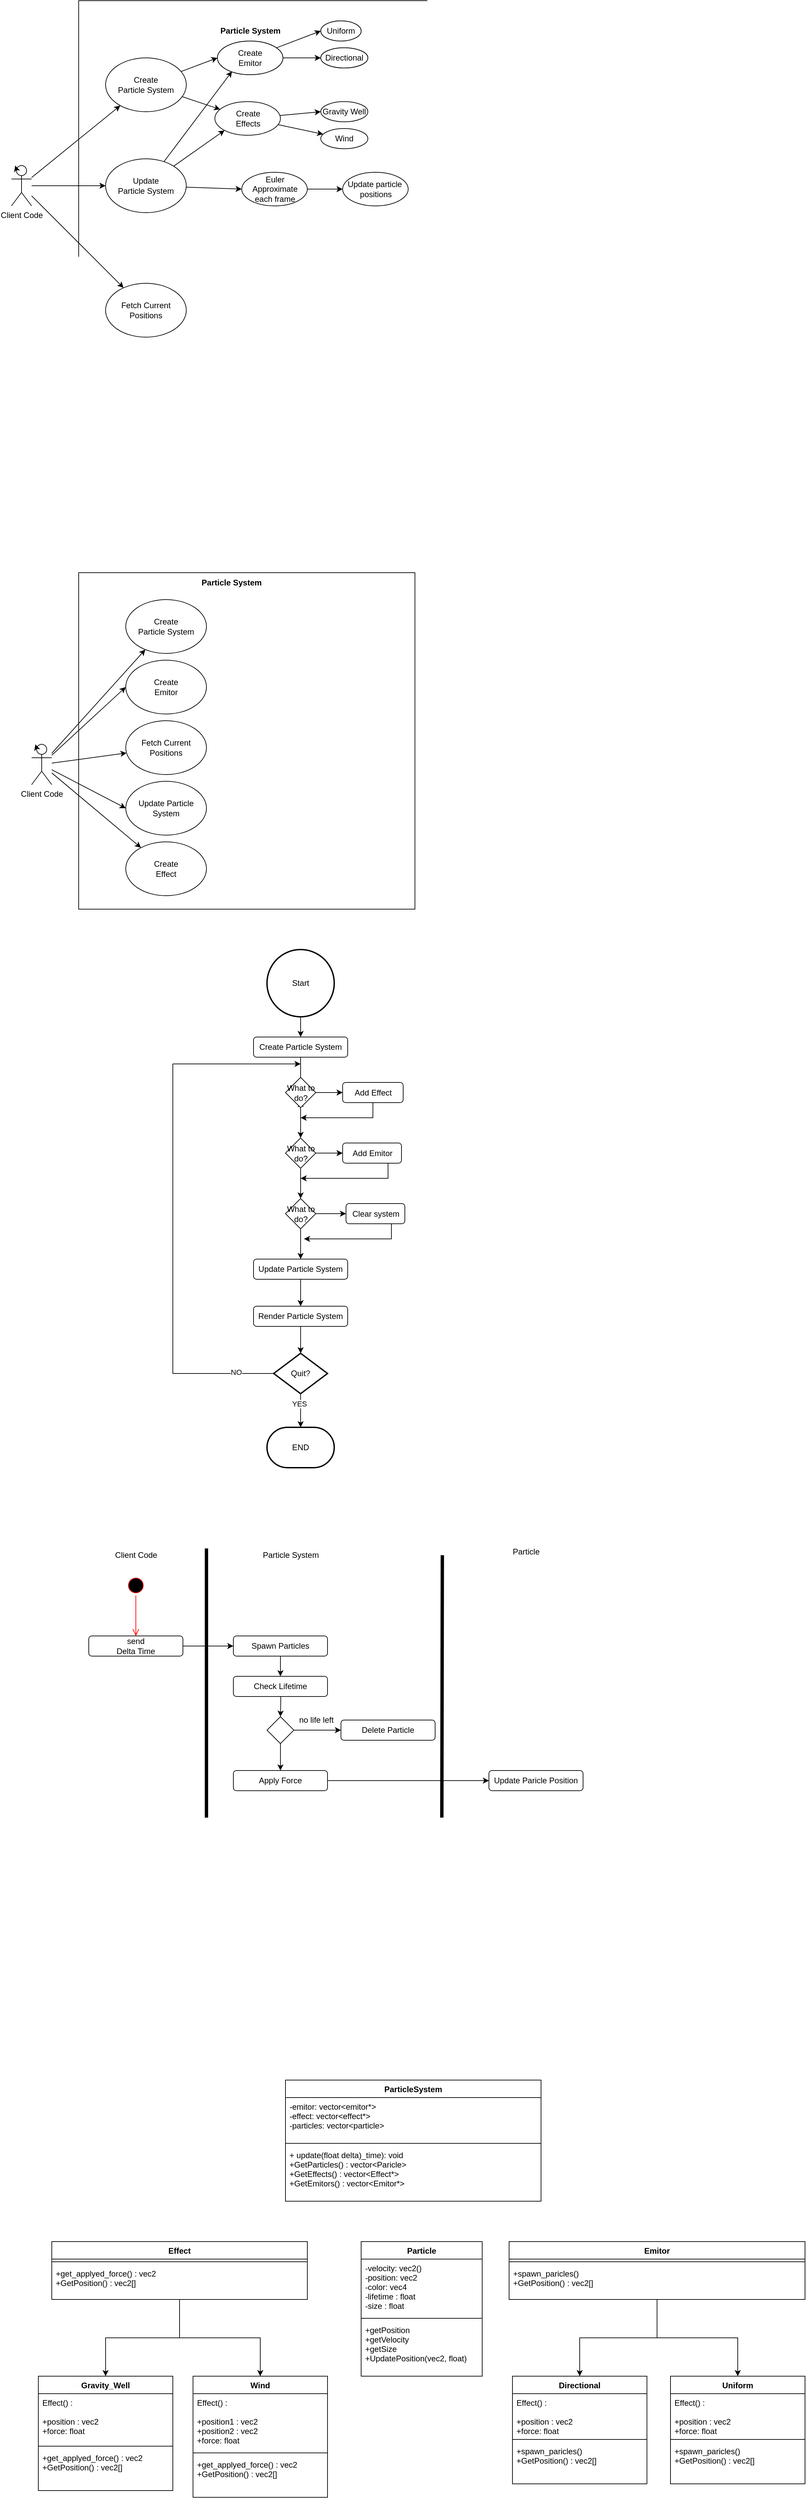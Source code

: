 <mxfile version="20.8.10" type="github">
  <diagram name="Page-1" id="mAXdeJ2Txdj3aJyrrYEm">
    <mxGraphModel dx="1434" dy="746" grid="1" gridSize="10" guides="1" tooltips="1" connect="1" arrows="1" fold="1" page="1" pageScale="1" pageWidth="850" pageHeight="1100" math="0" shadow="0">
      <root>
        <mxCell id="0" />
        <mxCell id="1" parent="0" />
        <mxCell id="-DMaai7r8MjLLovcOKQn-2" value="" style="whiteSpace=wrap;html=1;aspect=fixed;" parent="1" vertex="1">
          <mxGeometry x="210" y="20" width="530" height="530" as="geometry" />
        </mxCell>
        <mxCell id="-DMaai7r8MjLLovcOKQn-39" style="edgeStyle=none;rounded=0;orthogonalLoop=1;jettySize=auto;html=1;" parent="1" source="-DMaai7r8MjLLovcOKQn-1" target="-DMaai7r8MjLLovcOKQn-4" edge="1">
          <mxGeometry relative="1" as="geometry" />
        </mxCell>
        <mxCell id="-DMaai7r8MjLLovcOKQn-40" style="edgeStyle=none;rounded=0;orthogonalLoop=1;jettySize=auto;html=1;entryX=0;entryY=0.5;entryDx=0;entryDy=0;" parent="1" source="-DMaai7r8MjLLovcOKQn-1" target="-DMaai7r8MjLLovcOKQn-5" edge="1">
          <mxGeometry relative="1" as="geometry" />
        </mxCell>
        <mxCell id="-DMaai7r8MjLLovcOKQn-41" style="edgeStyle=none;rounded=0;orthogonalLoop=1;jettySize=auto;html=1;" parent="1" source="-DMaai7r8MjLLovcOKQn-1" target="-DMaai7r8MjLLovcOKQn-6" edge="1">
          <mxGeometry relative="1" as="geometry" />
        </mxCell>
        <mxCell id="-DMaai7r8MjLLovcOKQn-1" value="Client Code&lt;br&gt;" style="shape=umlActor;verticalLabelPosition=bottom;verticalAlign=top;html=1;outlineConnect=0;" parent="1" vertex="1">
          <mxGeometry x="110" y="265" width="30" height="60" as="geometry" />
        </mxCell>
        <mxCell id="-DMaai7r8MjLLovcOKQn-3" value="&lt;b&gt;Particle System&lt;/b&gt;" style="text;html=1;strokeColor=none;fillColor=none;align=center;verticalAlign=middle;whiteSpace=wrap;rounded=0;" parent="1" vertex="1">
          <mxGeometry x="412.5" y="50" width="105" height="30" as="geometry" />
        </mxCell>
        <mxCell id="-DMaai7r8MjLLovcOKQn-37" style="edgeStyle=none;rounded=0;orthogonalLoop=1;jettySize=auto;html=1;entryX=0;entryY=0.5;entryDx=0;entryDy=0;" parent="1" source="-DMaai7r8MjLLovcOKQn-4" target="-DMaai7r8MjLLovcOKQn-15" edge="1">
          <mxGeometry relative="1" as="geometry" />
        </mxCell>
        <mxCell id="-DMaai7r8MjLLovcOKQn-38" style="edgeStyle=none;rounded=0;orthogonalLoop=1;jettySize=auto;html=1;" parent="1" source="-DMaai7r8MjLLovcOKQn-4" target="-DMaai7r8MjLLovcOKQn-16" edge="1">
          <mxGeometry relative="1" as="geometry" />
        </mxCell>
        <mxCell id="-DMaai7r8MjLLovcOKQn-4" value="Create&lt;br&gt;Particle System" style="ellipse;whiteSpace=wrap;html=1;" parent="1" vertex="1">
          <mxGeometry x="250" y="105" width="120" height="80" as="geometry" />
        </mxCell>
        <mxCell id="-DMaai7r8MjLLovcOKQn-42" style="edgeStyle=none;rounded=0;orthogonalLoop=1;jettySize=auto;html=1;entryX=0;entryY=0.5;entryDx=0;entryDy=0;" parent="1" source="-DMaai7r8MjLLovcOKQn-5" target="-DMaai7r8MjLLovcOKQn-20" edge="1">
          <mxGeometry relative="1" as="geometry" />
        </mxCell>
        <mxCell id="-DMaai7r8MjLLovcOKQn-44" style="edgeStyle=none;rounded=0;orthogonalLoop=1;jettySize=auto;html=1;entryX=0;entryY=1;entryDx=0;entryDy=0;" parent="1" source="-DMaai7r8MjLLovcOKQn-5" target="-DMaai7r8MjLLovcOKQn-16" edge="1">
          <mxGeometry relative="1" as="geometry" />
        </mxCell>
        <mxCell id="-DMaai7r8MjLLovcOKQn-45" style="edgeStyle=none;rounded=0;orthogonalLoop=1;jettySize=auto;html=1;entryX=0.223;entryY=0.9;entryDx=0;entryDy=0;entryPerimeter=0;" parent="1" source="-DMaai7r8MjLLovcOKQn-5" target="-DMaai7r8MjLLovcOKQn-15" edge="1">
          <mxGeometry relative="1" as="geometry" />
        </mxCell>
        <mxCell id="-DMaai7r8MjLLovcOKQn-5" value="Update&lt;br&gt;Particle System" style="ellipse;whiteSpace=wrap;html=1;" parent="1" vertex="1">
          <mxGeometry x="250" y="255" width="120" height="80" as="geometry" />
        </mxCell>
        <mxCell id="-DMaai7r8MjLLovcOKQn-6" value="Fetch Current&lt;br&gt;Positions" style="ellipse;whiteSpace=wrap;html=1;" parent="1" vertex="1">
          <mxGeometry x="250" y="440" width="120" height="80" as="geometry" />
        </mxCell>
        <mxCell id="-DMaai7r8MjLLovcOKQn-29" style="edgeStyle=none;rounded=0;orthogonalLoop=1;jettySize=auto;html=1;entryX=0;entryY=0.5;entryDx=0;entryDy=0;" parent="1" source="-DMaai7r8MjLLovcOKQn-15" target="-DMaai7r8MjLLovcOKQn-26" edge="1">
          <mxGeometry relative="1" as="geometry" />
        </mxCell>
        <mxCell id="-DMaai7r8MjLLovcOKQn-30" style="edgeStyle=none;rounded=0;orthogonalLoop=1;jettySize=auto;html=1;" parent="1" source="-DMaai7r8MjLLovcOKQn-15" target="-DMaai7r8MjLLovcOKQn-27" edge="1">
          <mxGeometry relative="1" as="geometry" />
        </mxCell>
        <mxCell id="-DMaai7r8MjLLovcOKQn-15" value="Create&lt;br&gt;Emitor" style="ellipse;whiteSpace=wrap;html=1;" parent="1" vertex="1">
          <mxGeometry x="416.25" y="80" width="97.5" height="50" as="geometry" />
        </mxCell>
        <mxCell id="-DMaai7r8MjLLovcOKQn-35" style="edgeStyle=none;rounded=0;orthogonalLoop=1;jettySize=auto;html=1;entryX=0;entryY=0.5;entryDx=0;entryDy=0;" parent="1" source="-DMaai7r8MjLLovcOKQn-16" target="-DMaai7r8MjLLovcOKQn-33" edge="1">
          <mxGeometry relative="1" as="geometry" />
        </mxCell>
        <mxCell id="-DMaai7r8MjLLovcOKQn-36" style="edgeStyle=none;rounded=0;orthogonalLoop=1;jettySize=auto;html=1;" parent="1" source="-DMaai7r8MjLLovcOKQn-16" target="-DMaai7r8MjLLovcOKQn-34" edge="1">
          <mxGeometry relative="1" as="geometry" />
        </mxCell>
        <mxCell id="-DMaai7r8MjLLovcOKQn-16" value="Create&lt;br&gt;Effects" style="ellipse;whiteSpace=wrap;html=1;" parent="1" vertex="1">
          <mxGeometry x="412.5" y="170" width="97.5" height="50" as="geometry" />
        </mxCell>
        <mxCell id="-DMaai7r8MjLLovcOKQn-24" style="edgeStyle=orthogonalEdgeStyle;rounded=0;orthogonalLoop=1;jettySize=auto;html=1;" parent="1" source="-DMaai7r8MjLLovcOKQn-20" target="-DMaai7r8MjLLovcOKQn-22" edge="1">
          <mxGeometry relative="1" as="geometry" />
        </mxCell>
        <mxCell id="-DMaai7r8MjLLovcOKQn-20" value="Euler Approximate&lt;br&gt;each frame" style="ellipse;whiteSpace=wrap;html=1;" parent="1" vertex="1">
          <mxGeometry x="452.5" y="275" width="97.5" height="50" as="geometry" />
        </mxCell>
        <mxCell id="-DMaai7r8MjLLovcOKQn-22" value="Update particle&amp;nbsp;&lt;br&gt;positions" style="ellipse;whiteSpace=wrap;html=1;" parent="1" vertex="1">
          <mxGeometry x="602.5" y="275" width="97.5" height="50" as="geometry" />
        </mxCell>
        <mxCell id="-DMaai7r8MjLLovcOKQn-26" value="Uniform" style="ellipse;whiteSpace=wrap;html=1;" parent="1" vertex="1">
          <mxGeometry x="570" y="50" width="60" height="30" as="geometry" />
        </mxCell>
        <mxCell id="-DMaai7r8MjLLovcOKQn-27" value="Directional" style="ellipse;whiteSpace=wrap;html=1;" parent="1" vertex="1">
          <mxGeometry x="570" y="90" width="70" height="30" as="geometry" />
        </mxCell>
        <mxCell id="-DMaai7r8MjLLovcOKQn-32" style="edgeStyle=none;rounded=0;orthogonalLoop=1;jettySize=auto;html=1;exitX=0.25;exitY=0.1;exitDx=0;exitDy=0;exitPerimeter=0;" parent="1" source="-DMaai7r8MjLLovcOKQn-1" target="-DMaai7r8MjLLovcOKQn-1" edge="1">
          <mxGeometry relative="1" as="geometry" />
        </mxCell>
        <mxCell id="-DMaai7r8MjLLovcOKQn-33" value="Gravity Well" style="ellipse;whiteSpace=wrap;html=1;" parent="1" vertex="1">
          <mxGeometry x="570" y="170" width="70" height="30" as="geometry" />
        </mxCell>
        <mxCell id="-DMaai7r8MjLLovcOKQn-34" value="Wind" style="ellipse;whiteSpace=wrap;html=1;" parent="1" vertex="1">
          <mxGeometry x="570" y="210" width="70" height="30" as="geometry" />
        </mxCell>
        <mxCell id="-DMaai7r8MjLLovcOKQn-46" value="Create&lt;br&gt;Emitor" style="ellipse;whiteSpace=wrap;html=1;" parent="1" vertex="1">
          <mxGeometry x="416.25" y="80" width="97.5" height="50" as="geometry" />
        </mxCell>
        <mxCell id="-DMaai7r8MjLLovcOKQn-47" value="Uniform" style="ellipse;whiteSpace=wrap;html=1;" parent="1" vertex="1">
          <mxGeometry x="570" y="50" width="60" height="30" as="geometry" />
        </mxCell>
        <mxCell id="-DMaai7r8MjLLovcOKQn-48" value="Directional" style="ellipse;whiteSpace=wrap;html=1;" parent="1" vertex="1">
          <mxGeometry x="570" y="90" width="70" height="30" as="geometry" />
        </mxCell>
        <mxCell id="-DMaai7r8MjLLovcOKQn-65" value="" style="whiteSpace=wrap;html=1;aspect=fixed;" parent="1" vertex="1">
          <mxGeometry x="210" y="870" width="500" height="500" as="geometry" />
        </mxCell>
        <mxCell id="-DMaai7r8MjLLovcOKQn-66" style="edgeStyle=none;rounded=0;orthogonalLoop=1;jettySize=auto;html=1;" parent="1" source="-DMaai7r8MjLLovcOKQn-69" target="-DMaai7r8MjLLovcOKQn-73" edge="1">
          <mxGeometry relative="1" as="geometry" />
        </mxCell>
        <mxCell id="-DMaai7r8MjLLovcOKQn-67" style="edgeStyle=none;rounded=0;orthogonalLoop=1;jettySize=auto;html=1;entryX=0;entryY=0.5;entryDx=0;entryDy=0;" parent="1" source="-DMaai7r8MjLLovcOKQn-69" target="-DMaai7r8MjLLovcOKQn-81" edge="1">
          <mxGeometry relative="1" as="geometry" />
        </mxCell>
        <mxCell id="-DMaai7r8MjLLovcOKQn-68" style="edgeStyle=none;rounded=0;orthogonalLoop=1;jettySize=auto;html=1;" parent="1" source="-DMaai7r8MjLLovcOKQn-69" target="-DMaai7r8MjLLovcOKQn-82" edge="1">
          <mxGeometry relative="1" as="geometry" />
        </mxCell>
        <mxCell id="-DMaai7r8MjLLovcOKQn-116" style="edgeStyle=none;rounded=0;orthogonalLoop=1;jettySize=auto;html=1;entryX=0;entryY=0.5;entryDx=0;entryDy=0;" parent="1" source="-DMaai7r8MjLLovcOKQn-69" target="-DMaai7r8MjLLovcOKQn-115" edge="1">
          <mxGeometry relative="1" as="geometry" />
        </mxCell>
        <mxCell id="-DMaai7r8MjLLovcOKQn-129" style="edgeStyle=none;rounded=0;orthogonalLoop=1;jettySize=auto;html=1;" parent="1" source="-DMaai7r8MjLLovcOKQn-69" target="-DMaai7r8MjLLovcOKQn-126" edge="1">
          <mxGeometry relative="1" as="geometry" />
        </mxCell>
        <mxCell id="-DMaai7r8MjLLovcOKQn-69" value="Client Code&lt;br&gt;" style="shape=umlActor;verticalLabelPosition=bottom;verticalAlign=top;html=1;outlineConnect=0;" parent="1" vertex="1">
          <mxGeometry x="140" y="1125" width="30" height="60" as="geometry" />
        </mxCell>
        <mxCell id="-DMaai7r8MjLLovcOKQn-70" value="&lt;b&gt;Particle System&lt;/b&gt;" style="text;html=1;strokeColor=none;fillColor=none;align=center;verticalAlign=middle;whiteSpace=wrap;rounded=0;" parent="1" vertex="1">
          <mxGeometry x="385" y="870" width="105" height="30" as="geometry" />
        </mxCell>
        <mxCell id="-DMaai7r8MjLLovcOKQn-73" value="Create&lt;br&gt;Particle System" style="ellipse;whiteSpace=wrap;html=1;" parent="1" vertex="1">
          <mxGeometry x="280" y="910" width="120" height="80" as="geometry" />
        </mxCell>
        <mxCell id="-DMaai7r8MjLLovcOKQn-81" value="Create&lt;br&gt;Emitor" style="ellipse;whiteSpace=wrap;html=1;" parent="1" vertex="1">
          <mxGeometry x="280" y="1000" width="120" height="80" as="geometry" />
        </mxCell>
        <mxCell id="-DMaai7r8MjLLovcOKQn-82" value="Fetch Current&lt;br&gt;Positions" style="ellipse;whiteSpace=wrap;html=1;" parent="1" vertex="1">
          <mxGeometry x="280" y="1090" width="120" height="80" as="geometry" />
        </mxCell>
        <mxCell id="-DMaai7r8MjLLovcOKQn-96" style="edgeStyle=none;rounded=0;orthogonalLoop=1;jettySize=auto;html=1;exitX=0.25;exitY=0.1;exitDx=0;exitDy=0;exitPerimeter=0;" parent="1" source="-DMaai7r8MjLLovcOKQn-69" target="-DMaai7r8MjLLovcOKQn-69" edge="1">
          <mxGeometry relative="1" as="geometry" />
        </mxCell>
        <mxCell id="-DMaai7r8MjLLovcOKQn-115" value="Update Particle System" style="ellipse;whiteSpace=wrap;html=1;" parent="1" vertex="1">
          <mxGeometry x="280" y="1180" width="120" height="80" as="geometry" />
        </mxCell>
        <mxCell id="-DMaai7r8MjLLovcOKQn-126" value="Create&lt;br&gt;Effect" style="ellipse;whiteSpace=wrap;html=1;" parent="1" vertex="1">
          <mxGeometry x="280" y="1270" width="120" height="80" as="geometry" />
        </mxCell>
        <mxCell id="-DMaai7r8MjLLovcOKQn-137" style="edgeStyle=none;rounded=0;orthogonalLoop=1;jettySize=auto;html=1;" parent="1" source="-DMaai7r8MjLLovcOKQn-134" target="-DMaai7r8MjLLovcOKQn-136" edge="1">
          <mxGeometry relative="1" as="geometry" />
        </mxCell>
        <mxCell id="-DMaai7r8MjLLovcOKQn-134" value="Start" style="strokeWidth=2;html=1;shape=mxgraph.flowchart.start_2;whiteSpace=wrap;" parent="1" vertex="1">
          <mxGeometry x="490" y="1430" width="100" height="100" as="geometry" />
        </mxCell>
        <mxCell id="-DMaai7r8MjLLovcOKQn-140" style="edgeStyle=none;rounded=0;orthogonalLoop=1;jettySize=auto;html=1;startArrow=none;" parent="1" source="-DMaai7r8MjLLovcOKQn-157" edge="1">
          <mxGeometry relative="1" as="geometry">
            <mxPoint x="540" y="1655" as="targetPoint" />
          </mxGeometry>
        </mxCell>
        <mxCell id="-DMaai7r8MjLLovcOKQn-136" value="Create Particle System" style="rounded=1;whiteSpace=wrap;html=1;" parent="1" vertex="1">
          <mxGeometry x="470" y="1560" width="140" height="30" as="geometry" />
        </mxCell>
        <mxCell id="-DMaai7r8MjLLovcOKQn-148" style="edgeStyle=none;rounded=0;orthogonalLoop=1;jettySize=auto;html=1;entryX=0.5;entryY=0;entryDx=0;entryDy=0;" parent="1" source="-DMaai7r8MjLLovcOKQn-142" target="-DMaai7r8MjLLovcOKQn-143" edge="1">
          <mxGeometry relative="1" as="geometry" />
        </mxCell>
        <mxCell id="-DMaai7r8MjLLovcOKQn-142" value="Update Particle System" style="rounded=1;whiteSpace=wrap;html=1;" parent="1" vertex="1">
          <mxGeometry x="470" y="1890" width="140" height="30" as="geometry" />
        </mxCell>
        <mxCell id="-DMaai7r8MjLLovcOKQn-149" style="edgeStyle=none;rounded=0;orthogonalLoop=1;jettySize=auto;html=1;entryX=0.5;entryY=0;entryDx=0;entryDy=0;entryPerimeter=0;" parent="1" source="-DMaai7r8MjLLovcOKQn-143" target="-DMaai7r8MjLLovcOKQn-145" edge="1">
          <mxGeometry relative="1" as="geometry" />
        </mxCell>
        <mxCell id="-DMaai7r8MjLLovcOKQn-143" value="Render Particle System" style="rounded=1;whiteSpace=wrap;html=1;" parent="1" vertex="1">
          <mxGeometry x="470" y="1960" width="140" height="30" as="geometry" />
        </mxCell>
        <mxCell id="-DMaai7r8MjLLovcOKQn-147" style="edgeStyle=none;rounded=0;orthogonalLoop=1;jettySize=auto;html=1;" parent="1" source="-DMaai7r8MjLLovcOKQn-145" target="-DMaai7r8MjLLovcOKQn-146" edge="1">
          <mxGeometry relative="1" as="geometry" />
        </mxCell>
        <mxCell id="-DMaai7r8MjLLovcOKQn-160" value="YES" style="edgeLabel;html=1;align=center;verticalAlign=middle;resizable=0;points=[];" parent="-DMaai7r8MjLLovcOKQn-147" vertex="1" connectable="0">
          <mxGeometry x="-0.4" y="-2" relative="1" as="geometry">
            <mxPoint as="offset" />
          </mxGeometry>
        </mxCell>
        <mxCell id="-DMaai7r8MjLLovcOKQn-154" style="edgeStyle=orthogonalEdgeStyle;rounded=0;orthogonalLoop=1;jettySize=auto;html=1;" parent="1" source="-DMaai7r8MjLLovcOKQn-145" edge="1">
          <mxGeometry relative="1" as="geometry">
            <mxPoint x="540" y="1600" as="targetPoint" />
            <Array as="points">
              <mxPoint x="350" y="2060" />
              <mxPoint x="350" y="1600" />
              <mxPoint x="490" y="1600" />
            </Array>
          </mxGeometry>
        </mxCell>
        <mxCell id="-DMaai7r8MjLLovcOKQn-159" value="NO" style="edgeLabel;html=1;align=center;verticalAlign=middle;resizable=0;points=[];" parent="-DMaai7r8MjLLovcOKQn-154" vertex="1" connectable="0">
          <mxGeometry x="-0.859" y="-2" relative="1" as="geometry">
            <mxPoint as="offset" />
          </mxGeometry>
        </mxCell>
        <mxCell id="-DMaai7r8MjLLovcOKQn-145" value="Quit?" style="strokeWidth=2;html=1;shape=mxgraph.flowchart.decision;whiteSpace=wrap;" parent="1" vertex="1">
          <mxGeometry x="500" y="2030" width="80" height="60" as="geometry" />
        </mxCell>
        <mxCell id="-DMaai7r8MjLLovcOKQn-146" value="END" style="strokeWidth=2;html=1;shape=mxgraph.flowchart.terminator;whiteSpace=wrap;" parent="1" vertex="1">
          <mxGeometry x="490" y="2140" width="100" height="60" as="geometry" />
        </mxCell>
        <mxCell id="_EFlT1YTJzqaxsaqNMKm-7" style="edgeStyle=orthogonalEdgeStyle;rounded=0;orthogonalLoop=1;jettySize=auto;html=1;" edge="1" parent="1" source="-DMaai7r8MjLLovcOKQn-165">
          <mxGeometry relative="1" as="geometry">
            <mxPoint x="540" y="1680" as="targetPoint" />
            <Array as="points">
              <mxPoint x="648" y="1680" />
            </Array>
          </mxGeometry>
        </mxCell>
        <mxCell id="-DMaai7r8MjLLovcOKQn-165" value="Add Effect" style="rounded=1;whiteSpace=wrap;html=1;" parent="1" vertex="1">
          <mxGeometry x="602.5" y="1627.5" width="90" height="30" as="geometry" />
        </mxCell>
        <mxCell id="_EFlT1YTJzqaxsaqNMKm-10" style="edgeStyle=orthogonalEdgeStyle;rounded=0;orthogonalLoop=1;jettySize=auto;html=1;" edge="1" parent="1" source="-DMaai7r8MjLLovcOKQn-167">
          <mxGeometry relative="1" as="geometry">
            <mxPoint x="540" y="1770" as="targetPoint" />
            <Array as="points">
              <mxPoint x="670" y="1770" />
            </Array>
          </mxGeometry>
        </mxCell>
        <mxCell id="-DMaai7r8MjLLovcOKQn-167" value="Add Emitor" style="rounded=1;whiteSpace=wrap;html=1;" parent="1" vertex="1">
          <mxGeometry x="602.5" y="1717.5" width="87.5" height="30" as="geometry" />
        </mxCell>
        <mxCell id="-DMaai7r8MjLLovcOKQn-187" value="Client Code" style="text;html=1;align=center;verticalAlign=middle;resizable=0;points=[];autosize=1;strokeColor=none;fillColor=none;" parent="1" vertex="1">
          <mxGeometry x="250" y="2315" width="90" height="30" as="geometry" />
        </mxCell>
        <mxCell id="-DMaai7r8MjLLovcOKQn-188" value="Particle System" style="text;html=1;align=center;verticalAlign=middle;resizable=0;points=[];autosize=1;strokeColor=none;fillColor=none;" parent="1" vertex="1">
          <mxGeometry x="470" y="2315" width="110" height="30" as="geometry" />
        </mxCell>
        <mxCell id="-DMaai7r8MjLLovcOKQn-189" value="" style="endArrow=none;html=1;rounded=0;strokeWidth=5;" parent="1" edge="1">
          <mxGeometry width="50" height="50" relative="1" as="geometry">
            <mxPoint x="400" y="2720" as="sourcePoint" />
            <mxPoint x="400" y="2320" as="targetPoint" />
          </mxGeometry>
        </mxCell>
        <mxCell id="TMPoqhxUjDYgHP8CK_e2-2" value="ParticleSystem" style="swimlane;fontStyle=1;align=center;verticalAlign=top;childLayout=stackLayout;horizontal=1;startSize=26;horizontalStack=0;resizeParent=1;resizeParentMax=0;resizeLast=0;collapsible=1;marginBottom=0;" parent="1" vertex="1">
          <mxGeometry x="517.5" y="3110" width="380" height="180" as="geometry" />
        </mxCell>
        <mxCell id="TMPoqhxUjDYgHP8CK_e2-3" value="-emitor: vector&lt;emitor*&gt;&#xa;-effect: vector&lt;effect*&gt;&#xa;-particles: vector&lt;particle&gt;" style="text;strokeColor=none;fillColor=none;align=left;verticalAlign=top;spacingLeft=4;spacingRight=4;overflow=hidden;rotatable=0;points=[[0,0.5],[1,0.5]];portConstraint=eastwest;" parent="TMPoqhxUjDYgHP8CK_e2-2" vertex="1">
          <mxGeometry y="26" width="380" height="64" as="geometry" />
        </mxCell>
        <mxCell id="TMPoqhxUjDYgHP8CK_e2-4" value="" style="line;strokeWidth=1;fillColor=none;align=left;verticalAlign=middle;spacingTop=-1;spacingLeft=3;spacingRight=3;rotatable=0;labelPosition=right;points=[];portConstraint=eastwest;strokeColor=inherit;" parent="TMPoqhxUjDYgHP8CK_e2-2" vertex="1">
          <mxGeometry y="90" width="380" height="8" as="geometry" />
        </mxCell>
        <mxCell id="TMPoqhxUjDYgHP8CK_e2-5" value="+ update(float delta)_time): void&#xa;+GetParticles() : vector&lt;Paricle&gt;&#xa;+GetEffects() : vector&lt;Effect*&gt;&#xa;+GetEmitors() : vector&lt;Emitor*&gt;" style="text;strokeColor=none;fillColor=none;align=left;verticalAlign=top;spacingLeft=4;spacingRight=4;overflow=hidden;rotatable=0;points=[[0,0.5],[1,0.5]];portConstraint=eastwest;" parent="TMPoqhxUjDYgHP8CK_e2-2" vertex="1">
          <mxGeometry y="98" width="380" height="82" as="geometry" />
        </mxCell>
        <mxCell id="TMPoqhxUjDYgHP8CK_e2-6" value="Particle" style="swimlane;fontStyle=1;align=center;verticalAlign=top;childLayout=stackLayout;horizontal=1;startSize=26;horizontalStack=0;resizeParent=1;resizeParentMax=0;resizeLast=0;collapsible=1;marginBottom=0;" parent="1" vertex="1">
          <mxGeometry x="630" y="3350" width="180" height="200" as="geometry" />
        </mxCell>
        <mxCell id="TMPoqhxUjDYgHP8CK_e2-7" value="-velocity: vec2()&#xa;-position: vec2&#xa;-color: vec4&#xa;-lifetime : float&#xa;-size : float&#xa;" style="text;strokeColor=none;fillColor=none;align=left;verticalAlign=top;spacingLeft=4;spacingRight=4;overflow=hidden;rotatable=0;points=[[0,0.5],[1,0.5]];portConstraint=eastwest;" parent="TMPoqhxUjDYgHP8CK_e2-6" vertex="1">
          <mxGeometry y="26" width="180" height="84" as="geometry" />
        </mxCell>
        <mxCell id="TMPoqhxUjDYgHP8CK_e2-8" value="" style="line;strokeWidth=1;fillColor=none;align=left;verticalAlign=middle;spacingTop=-1;spacingLeft=3;spacingRight=3;rotatable=0;labelPosition=right;points=[];portConstraint=eastwest;strokeColor=inherit;" parent="TMPoqhxUjDYgHP8CK_e2-6" vertex="1">
          <mxGeometry y="110" width="180" height="8" as="geometry" />
        </mxCell>
        <mxCell id="TMPoqhxUjDYgHP8CK_e2-9" value="+getPosition&#xa;+getVelocity&#xa;+getSize&#xa;+UpdatePosition(vec2, float)&#xa;" style="text;strokeColor=none;fillColor=none;align=left;verticalAlign=top;spacingLeft=4;spacingRight=4;overflow=hidden;rotatable=0;points=[[0,0.5],[1,0.5]];portConstraint=eastwest;" parent="TMPoqhxUjDYgHP8CK_e2-6" vertex="1">
          <mxGeometry y="118" width="180" height="82" as="geometry" />
        </mxCell>
        <mxCell id="TMPoqhxUjDYgHP8CK_e2-41" style="edgeStyle=orthogonalEdgeStyle;rounded=0;orthogonalLoop=1;jettySize=auto;html=1;" parent="1" source="TMPoqhxUjDYgHP8CK_e2-10" target="TMPoqhxUjDYgHP8CK_e2-30" edge="1">
          <mxGeometry relative="1" as="geometry" />
        </mxCell>
        <mxCell id="TMPoqhxUjDYgHP8CK_e2-42" style="edgeStyle=orthogonalEdgeStyle;rounded=0;orthogonalLoop=1;jettySize=auto;html=1;" parent="1" source="TMPoqhxUjDYgHP8CK_e2-10" target="TMPoqhxUjDYgHP8CK_e2-34" edge="1">
          <mxGeometry relative="1" as="geometry" />
        </mxCell>
        <mxCell id="TMPoqhxUjDYgHP8CK_e2-10" value="Emitor" style="swimlane;fontStyle=1;align=center;verticalAlign=top;childLayout=stackLayout;horizontal=1;startSize=26;horizontalStack=0;resizeParent=1;resizeParentMax=0;resizeLast=0;collapsible=1;marginBottom=0;" parent="1" vertex="1">
          <mxGeometry x="850" y="3350" width="440" height="86" as="geometry" />
        </mxCell>
        <mxCell id="TMPoqhxUjDYgHP8CK_e2-12" value="" style="line;strokeWidth=1;fillColor=none;align=left;verticalAlign=middle;spacingTop=-1;spacingLeft=3;spacingRight=3;rotatable=0;labelPosition=right;points=[];portConstraint=eastwest;strokeColor=inherit;" parent="TMPoqhxUjDYgHP8CK_e2-10" vertex="1">
          <mxGeometry y="26" width="440" height="8" as="geometry" />
        </mxCell>
        <mxCell id="TMPoqhxUjDYgHP8CK_e2-13" value="+spawn_paricles()&#xa;+GetPosition() : vec2[]" style="text;strokeColor=none;fillColor=none;align=left;verticalAlign=top;spacingLeft=4;spacingRight=4;overflow=hidden;rotatable=0;points=[[0,0.5],[1,0.5]];portConstraint=eastwest;" parent="TMPoqhxUjDYgHP8CK_e2-10" vertex="1">
          <mxGeometry y="34" width="440" height="52" as="geometry" />
        </mxCell>
        <mxCell id="TMPoqhxUjDYgHP8CK_e2-39" style="edgeStyle=orthogonalEdgeStyle;rounded=0;orthogonalLoop=1;jettySize=auto;html=1;entryX=0.5;entryY=0;entryDx=0;entryDy=0;" parent="1" source="TMPoqhxUjDYgHP8CK_e2-14" target="TMPoqhxUjDYgHP8CK_e2-18" edge="1">
          <mxGeometry relative="1" as="geometry" />
        </mxCell>
        <mxCell id="TMPoqhxUjDYgHP8CK_e2-40" style="edgeStyle=orthogonalEdgeStyle;rounded=0;orthogonalLoop=1;jettySize=auto;html=1;" parent="1" source="TMPoqhxUjDYgHP8CK_e2-14" target="TMPoqhxUjDYgHP8CK_e2-26" edge="1">
          <mxGeometry relative="1" as="geometry" />
        </mxCell>
        <mxCell id="TMPoqhxUjDYgHP8CK_e2-14" value="Effect" style="swimlane;fontStyle=1;align=center;verticalAlign=top;childLayout=stackLayout;horizontal=1;startSize=26;horizontalStack=0;resizeParent=1;resizeParentMax=0;resizeLast=0;collapsible=1;marginBottom=0;" parent="1" vertex="1">
          <mxGeometry x="170" y="3350" width="380" height="86" as="geometry" />
        </mxCell>
        <mxCell id="TMPoqhxUjDYgHP8CK_e2-16" value="" style="line;strokeWidth=1;fillColor=none;align=left;verticalAlign=middle;spacingTop=-1;spacingLeft=3;spacingRight=3;rotatable=0;labelPosition=right;points=[];portConstraint=eastwest;strokeColor=inherit;" parent="TMPoqhxUjDYgHP8CK_e2-14" vertex="1">
          <mxGeometry y="26" width="380" height="8" as="geometry" />
        </mxCell>
        <mxCell id="TMPoqhxUjDYgHP8CK_e2-17" value="+get_applyed_force() : vec2&#xa;+GetPosition() : vec2[]" style="text;strokeColor=none;fillColor=none;align=left;verticalAlign=top;spacingLeft=4;spacingRight=4;overflow=hidden;rotatable=0;points=[[0,0.5],[1,0.5]];portConstraint=eastwest;" parent="TMPoqhxUjDYgHP8CK_e2-14" vertex="1">
          <mxGeometry y="34" width="380" height="52" as="geometry" />
        </mxCell>
        <mxCell id="TMPoqhxUjDYgHP8CK_e2-18" value="Gravity_Well" style="swimlane;fontStyle=1;align=center;verticalAlign=top;childLayout=stackLayout;horizontal=1;startSize=26;horizontalStack=0;resizeParent=1;resizeParentMax=0;resizeLast=0;collapsible=1;marginBottom=0;" parent="1" vertex="1">
          <mxGeometry x="150" y="3550" width="200" height="170" as="geometry" />
        </mxCell>
        <mxCell id="TMPoqhxUjDYgHP8CK_e2-19" value="Effect() : &#xa;&#xa;+position : vec2&#xa;+force: float" style="text;strokeColor=none;fillColor=none;align=left;verticalAlign=top;spacingLeft=4;spacingRight=4;overflow=hidden;rotatable=0;points=[[0,0.5],[1,0.5]];portConstraint=eastwest;" parent="TMPoqhxUjDYgHP8CK_e2-18" vertex="1">
          <mxGeometry y="26" width="200" height="74" as="geometry" />
        </mxCell>
        <mxCell id="TMPoqhxUjDYgHP8CK_e2-20" value="" style="line;strokeWidth=1;fillColor=none;align=left;verticalAlign=middle;spacingTop=-1;spacingLeft=3;spacingRight=3;rotatable=0;labelPosition=right;points=[];portConstraint=eastwest;strokeColor=inherit;" parent="TMPoqhxUjDYgHP8CK_e2-18" vertex="1">
          <mxGeometry y="100" width="200" height="8" as="geometry" />
        </mxCell>
        <mxCell id="TMPoqhxUjDYgHP8CK_e2-21" value="+get_applyed_force() : vec2&#xa;+GetPosition() : vec2[]" style="text;strokeColor=none;fillColor=none;align=left;verticalAlign=top;spacingLeft=4;spacingRight=4;overflow=hidden;rotatable=0;points=[[0,0.5],[1,0.5]];portConstraint=eastwest;" parent="TMPoqhxUjDYgHP8CK_e2-18" vertex="1">
          <mxGeometry y="108" width="200" height="62" as="geometry" />
        </mxCell>
        <mxCell id="TMPoqhxUjDYgHP8CK_e2-26" value="Wind" style="swimlane;fontStyle=1;align=center;verticalAlign=top;childLayout=stackLayout;horizontal=1;startSize=26;horizontalStack=0;resizeParent=1;resizeParentMax=0;resizeLast=0;collapsible=1;marginBottom=0;" parent="1" vertex="1">
          <mxGeometry x="380" y="3550" width="200" height="180" as="geometry" />
        </mxCell>
        <mxCell id="TMPoqhxUjDYgHP8CK_e2-27" value="Effect() : &#xa;&#xa;+position1 : vec2&#xa;+position2 : vec2&#xa;+force: float" style="text;strokeColor=none;fillColor=none;align=left;verticalAlign=top;spacingLeft=4;spacingRight=4;overflow=hidden;rotatable=0;points=[[0,0.5],[1,0.5]];portConstraint=eastwest;" parent="TMPoqhxUjDYgHP8CK_e2-26" vertex="1">
          <mxGeometry y="26" width="200" height="84" as="geometry" />
        </mxCell>
        <mxCell id="TMPoqhxUjDYgHP8CK_e2-28" value="" style="line;strokeWidth=1;fillColor=none;align=left;verticalAlign=middle;spacingTop=-1;spacingLeft=3;spacingRight=3;rotatable=0;labelPosition=right;points=[];portConstraint=eastwest;strokeColor=inherit;" parent="TMPoqhxUjDYgHP8CK_e2-26" vertex="1">
          <mxGeometry y="110" width="200" height="8" as="geometry" />
        </mxCell>
        <mxCell id="TMPoqhxUjDYgHP8CK_e2-29" value="+get_applyed_force() : vec2&#xa;+GetPosition() : vec2[]" style="text;strokeColor=none;fillColor=none;align=left;verticalAlign=top;spacingLeft=4;spacingRight=4;overflow=hidden;rotatable=0;points=[[0,0.5],[1,0.5]];portConstraint=eastwest;" parent="TMPoqhxUjDYgHP8CK_e2-26" vertex="1">
          <mxGeometry y="118" width="200" height="62" as="geometry" />
        </mxCell>
        <mxCell id="TMPoqhxUjDYgHP8CK_e2-30" value="Directional" style="swimlane;fontStyle=1;align=center;verticalAlign=top;childLayout=stackLayout;horizontal=1;startSize=26;horizontalStack=0;resizeParent=1;resizeParentMax=0;resizeLast=0;collapsible=1;marginBottom=0;" parent="1" vertex="1">
          <mxGeometry x="855" y="3550" width="200" height="160" as="geometry" />
        </mxCell>
        <mxCell id="TMPoqhxUjDYgHP8CK_e2-31" value="Effect() : &#xa;&#xa;+position : vec2&#xa;+force: float" style="text;strokeColor=none;fillColor=none;align=left;verticalAlign=top;spacingLeft=4;spacingRight=4;overflow=hidden;rotatable=0;points=[[0,0.5],[1,0.5]];portConstraint=eastwest;" parent="TMPoqhxUjDYgHP8CK_e2-30" vertex="1">
          <mxGeometry y="26" width="200" height="64" as="geometry" />
        </mxCell>
        <mxCell id="TMPoqhxUjDYgHP8CK_e2-32" value="" style="line;strokeWidth=1;fillColor=none;align=left;verticalAlign=middle;spacingTop=-1;spacingLeft=3;spacingRight=3;rotatable=0;labelPosition=right;points=[];portConstraint=eastwest;strokeColor=inherit;" parent="TMPoqhxUjDYgHP8CK_e2-30" vertex="1">
          <mxGeometry y="90" width="200" height="8" as="geometry" />
        </mxCell>
        <mxCell id="TMPoqhxUjDYgHP8CK_e2-33" value="+spawn_paricles()&#xa;+GetPosition() : vec2[]" style="text;strokeColor=none;fillColor=none;align=left;verticalAlign=top;spacingLeft=4;spacingRight=4;overflow=hidden;rotatable=0;points=[[0,0.5],[1,0.5]];portConstraint=eastwest;" parent="TMPoqhxUjDYgHP8CK_e2-30" vertex="1">
          <mxGeometry y="98" width="200" height="62" as="geometry" />
        </mxCell>
        <mxCell id="TMPoqhxUjDYgHP8CK_e2-34" value="Uniform" style="swimlane;fontStyle=1;align=center;verticalAlign=top;childLayout=stackLayout;horizontal=1;startSize=26;horizontalStack=0;resizeParent=1;resizeParentMax=0;resizeLast=0;collapsible=1;marginBottom=0;" parent="1" vertex="1">
          <mxGeometry x="1090" y="3550" width="200" height="160" as="geometry" />
        </mxCell>
        <mxCell id="TMPoqhxUjDYgHP8CK_e2-35" value="Effect() : &#xa;&#xa;+position : vec2&#xa;+force: float" style="text;strokeColor=none;fillColor=none;align=left;verticalAlign=top;spacingLeft=4;spacingRight=4;overflow=hidden;rotatable=0;points=[[0,0.5],[1,0.5]];portConstraint=eastwest;" parent="TMPoqhxUjDYgHP8CK_e2-34" vertex="1">
          <mxGeometry y="26" width="200" height="64" as="geometry" />
        </mxCell>
        <mxCell id="TMPoqhxUjDYgHP8CK_e2-36" value="" style="line;strokeWidth=1;fillColor=none;align=left;verticalAlign=middle;spacingTop=-1;spacingLeft=3;spacingRight=3;rotatable=0;labelPosition=right;points=[];portConstraint=eastwest;strokeColor=inherit;" parent="TMPoqhxUjDYgHP8CK_e2-34" vertex="1">
          <mxGeometry y="90" width="200" height="8" as="geometry" />
        </mxCell>
        <mxCell id="TMPoqhxUjDYgHP8CK_e2-37" value="+spawn_paricles()&#xa;+GetPosition() : vec2[]" style="text;strokeColor=none;fillColor=none;align=left;verticalAlign=top;spacingLeft=4;spacingRight=4;overflow=hidden;rotatable=0;points=[[0,0.5],[1,0.5]];portConstraint=eastwest;" parent="TMPoqhxUjDYgHP8CK_e2-34" vertex="1">
          <mxGeometry y="98" width="200" height="62" as="geometry" />
        </mxCell>
        <mxCell id="YQ-TBbY5P4pKSXDUXHZ6-1" value="" style="ellipse;html=1;shape=startState;fillColor=#000000;strokeColor=#ff0000;" parent="1" vertex="1">
          <mxGeometry x="280" y="2360" width="30" height="30" as="geometry" />
        </mxCell>
        <mxCell id="YQ-TBbY5P4pKSXDUXHZ6-2" value="" style="edgeStyle=orthogonalEdgeStyle;html=1;verticalAlign=bottom;endArrow=open;endSize=8;strokeColor=#ff0000;rounded=0;" parent="1" source="YQ-TBbY5P4pKSXDUXHZ6-1" edge="1">
          <mxGeometry relative="1" as="geometry">
            <mxPoint x="295" y="2450" as="targetPoint" />
          </mxGeometry>
        </mxCell>
        <mxCell id="YQ-TBbY5P4pKSXDUXHZ6-6" style="edgeStyle=orthogonalEdgeStyle;rounded=0;orthogonalLoop=1;jettySize=auto;html=1;" parent="1" source="YQ-TBbY5P4pKSXDUXHZ6-4" target="YQ-TBbY5P4pKSXDUXHZ6-5" edge="1">
          <mxGeometry relative="1" as="geometry" />
        </mxCell>
        <mxCell id="YQ-TBbY5P4pKSXDUXHZ6-4" value="send &lt;br&gt;&lt;div&gt;Delta Time&lt;/div&gt;" style="rounded=1;whiteSpace=wrap;html=1;" parent="1" vertex="1">
          <mxGeometry x="225" y="2450" width="140" height="30" as="geometry" />
        </mxCell>
        <mxCell id="YQ-TBbY5P4pKSXDUXHZ6-18" value="" style="edgeStyle=orthogonalEdgeStyle;rounded=0;orthogonalLoop=1;jettySize=auto;html=1;" parent="1" source="YQ-TBbY5P4pKSXDUXHZ6-5" target="YQ-TBbY5P4pKSXDUXHZ6-17" edge="1">
          <mxGeometry relative="1" as="geometry" />
        </mxCell>
        <mxCell id="YQ-TBbY5P4pKSXDUXHZ6-5" value="Spawn Particles" style="rounded=1;whiteSpace=wrap;html=1;" parent="1" vertex="1">
          <mxGeometry x="440" y="2450" width="140" height="30" as="geometry" />
        </mxCell>
        <mxCell id="YQ-TBbY5P4pKSXDUXHZ6-14" value="" style="edgeStyle=orthogonalEdgeStyle;rounded=0;orthogonalLoop=1;jettySize=auto;html=1;" parent="1" source="YQ-TBbY5P4pKSXDUXHZ6-10" target="YQ-TBbY5P4pKSXDUXHZ6-13" edge="1">
          <mxGeometry relative="1" as="geometry" />
        </mxCell>
        <mxCell id="YQ-TBbY5P4pKSXDUXHZ6-16" value="" style="edgeStyle=orthogonalEdgeStyle;rounded=0;orthogonalLoop=1;jettySize=auto;html=1;" parent="1" source="YQ-TBbY5P4pKSXDUXHZ6-10" target="YQ-TBbY5P4pKSXDUXHZ6-15" edge="1">
          <mxGeometry relative="1" as="geometry" />
        </mxCell>
        <mxCell id="YQ-TBbY5P4pKSXDUXHZ6-10" value="" style="rhombus;whiteSpace=wrap;html=1;" parent="1" vertex="1">
          <mxGeometry x="490" y="2570" width="40" height="40" as="geometry" />
        </mxCell>
        <mxCell id="YQ-TBbY5P4pKSXDUXHZ6-32" style="edgeStyle=orthogonalEdgeStyle;rounded=0;orthogonalLoop=1;jettySize=auto;html=1;" parent="1" source="YQ-TBbY5P4pKSXDUXHZ6-13" target="YQ-TBbY5P4pKSXDUXHZ6-30" edge="1">
          <mxGeometry relative="1" as="geometry" />
        </mxCell>
        <mxCell id="YQ-TBbY5P4pKSXDUXHZ6-13" value="Apply Force" style="rounded=1;whiteSpace=wrap;html=1;" parent="1" vertex="1">
          <mxGeometry x="440" y="2650" width="140" height="30" as="geometry" />
        </mxCell>
        <mxCell id="YQ-TBbY5P4pKSXDUXHZ6-15" value="Delete Particle" style="rounded=1;whiteSpace=wrap;html=1;" parent="1" vertex="1">
          <mxGeometry x="600" y="2575" width="140" height="30" as="geometry" />
        </mxCell>
        <mxCell id="YQ-TBbY5P4pKSXDUXHZ6-19" value="" style="edgeStyle=orthogonalEdgeStyle;rounded=0;orthogonalLoop=1;jettySize=auto;html=1;" parent="1" target="YQ-TBbY5P4pKSXDUXHZ6-10" edge="1">
          <mxGeometry relative="1" as="geometry">
            <mxPoint x="510" y="2520" as="sourcePoint" />
          </mxGeometry>
        </mxCell>
        <mxCell id="YQ-TBbY5P4pKSXDUXHZ6-17" value="Check Lifetime" style="rounded=1;whiteSpace=wrap;html=1;" parent="1" vertex="1">
          <mxGeometry x="440" y="2510" width="140" height="30" as="geometry" />
        </mxCell>
        <mxCell id="YQ-TBbY5P4pKSXDUXHZ6-20" value="no life left" style="text;html=1;align=center;verticalAlign=middle;resizable=0;points=[];autosize=1;strokeColor=none;fillColor=none;" parent="1" vertex="1">
          <mxGeometry x="522.5" y="2560" width="80" height="30" as="geometry" />
        </mxCell>
        <mxCell id="YQ-TBbY5P4pKSXDUXHZ6-28" value="" style="endArrow=none;html=1;rounded=0;strokeWidth=5;" parent="1" edge="1">
          <mxGeometry width="50" height="50" relative="1" as="geometry">
            <mxPoint x="750" y="2720" as="sourcePoint" />
            <mxPoint x="750.75" y="2330" as="targetPoint" />
          </mxGeometry>
        </mxCell>
        <mxCell id="YQ-TBbY5P4pKSXDUXHZ6-29" value="Particle " style="text;html=1;align=center;verticalAlign=middle;resizable=0;points=[];autosize=1;strokeColor=none;fillColor=none;" parent="1" vertex="1">
          <mxGeometry x="845" y="2310" width="60" height="30" as="geometry" />
        </mxCell>
        <mxCell id="YQ-TBbY5P4pKSXDUXHZ6-30" value="Update Paricle Position" style="rounded=1;whiteSpace=wrap;html=1;" parent="1" vertex="1">
          <mxGeometry x="820" y="2650" width="140" height="30" as="geometry" />
        </mxCell>
        <mxCell id="_EFlT1YTJzqaxsaqNMKm-1" value="" style="edgeStyle=none;rounded=0;orthogonalLoop=1;jettySize=auto;html=1;endArrow=none;" edge="1" parent="1" source="-DMaai7r8MjLLovcOKQn-136" target="-DMaai7r8MjLLovcOKQn-157">
          <mxGeometry relative="1" as="geometry">
            <mxPoint x="540" y="1655" as="targetPoint" />
            <mxPoint x="540" y="1590" as="sourcePoint" />
          </mxGeometry>
        </mxCell>
        <mxCell id="_EFlT1YTJzqaxsaqNMKm-4" value="" style="edgeStyle=orthogonalEdgeStyle;rounded=0;orthogonalLoop=1;jettySize=auto;html=1;" edge="1" parent="1" source="-DMaai7r8MjLLovcOKQn-157" target="-DMaai7r8MjLLovcOKQn-165">
          <mxGeometry relative="1" as="geometry" />
        </mxCell>
        <mxCell id="_EFlT1YTJzqaxsaqNMKm-16" value="" style="edgeStyle=orthogonalEdgeStyle;rounded=0;orthogonalLoop=1;jettySize=auto;html=1;" edge="1" parent="1" source="-DMaai7r8MjLLovcOKQn-157" target="_EFlT1YTJzqaxsaqNMKm-2">
          <mxGeometry relative="1" as="geometry" />
        </mxCell>
        <mxCell id="-DMaai7r8MjLLovcOKQn-157" value="What to do?" style="rhombus;whiteSpace=wrap;html=1;" parent="1" vertex="1">
          <mxGeometry x="517.5" y="1620" width="45" height="45" as="geometry" />
        </mxCell>
        <mxCell id="_EFlT1YTJzqaxsaqNMKm-9" value="" style="edgeStyle=orthogonalEdgeStyle;rounded=0;orthogonalLoop=1;jettySize=auto;html=1;" edge="1" parent="1" source="_EFlT1YTJzqaxsaqNMKm-2" target="-DMaai7r8MjLLovcOKQn-167">
          <mxGeometry relative="1" as="geometry" />
        </mxCell>
        <mxCell id="_EFlT1YTJzqaxsaqNMKm-17" value="" style="edgeStyle=orthogonalEdgeStyle;rounded=0;orthogonalLoop=1;jettySize=auto;html=1;" edge="1" parent="1" source="_EFlT1YTJzqaxsaqNMKm-2" target="_EFlT1YTJzqaxsaqNMKm-14">
          <mxGeometry relative="1" as="geometry" />
        </mxCell>
        <mxCell id="_EFlT1YTJzqaxsaqNMKm-2" value="What to do?" style="rhombus;whiteSpace=wrap;html=1;" vertex="1" parent="1">
          <mxGeometry x="517.5" y="1710" width="45" height="45" as="geometry" />
        </mxCell>
        <mxCell id="_EFlT1YTJzqaxsaqNMKm-11" style="edgeStyle=orthogonalEdgeStyle;rounded=0;orthogonalLoop=1;jettySize=auto;html=1;" edge="1" parent="1" source="_EFlT1YTJzqaxsaqNMKm-12">
          <mxGeometry relative="1" as="geometry">
            <mxPoint x="545" y="1860" as="targetPoint" />
            <Array as="points">
              <mxPoint x="675" y="1860" />
            </Array>
          </mxGeometry>
        </mxCell>
        <mxCell id="_EFlT1YTJzqaxsaqNMKm-12" value="Clear system" style="rounded=1;whiteSpace=wrap;html=1;" vertex="1" parent="1">
          <mxGeometry x="607.5" y="1807.5" width="87.5" height="30" as="geometry" />
        </mxCell>
        <mxCell id="_EFlT1YTJzqaxsaqNMKm-13" value="" style="edgeStyle=orthogonalEdgeStyle;rounded=0;orthogonalLoop=1;jettySize=auto;html=1;" edge="1" parent="1" source="_EFlT1YTJzqaxsaqNMKm-14" target="_EFlT1YTJzqaxsaqNMKm-12">
          <mxGeometry relative="1" as="geometry" />
        </mxCell>
        <mxCell id="_EFlT1YTJzqaxsaqNMKm-19" value="" style="edgeStyle=orthogonalEdgeStyle;rounded=0;orthogonalLoop=1;jettySize=auto;html=1;" edge="1" parent="1" source="_EFlT1YTJzqaxsaqNMKm-14">
          <mxGeometry relative="1" as="geometry">
            <mxPoint x="540" y="1890" as="targetPoint" />
          </mxGeometry>
        </mxCell>
        <mxCell id="_EFlT1YTJzqaxsaqNMKm-14" value="What to do?" style="rhombus;whiteSpace=wrap;html=1;" vertex="1" parent="1">
          <mxGeometry x="517.5" y="1800" width="45" height="45" as="geometry" />
        </mxCell>
      </root>
    </mxGraphModel>
  </diagram>
</mxfile>
